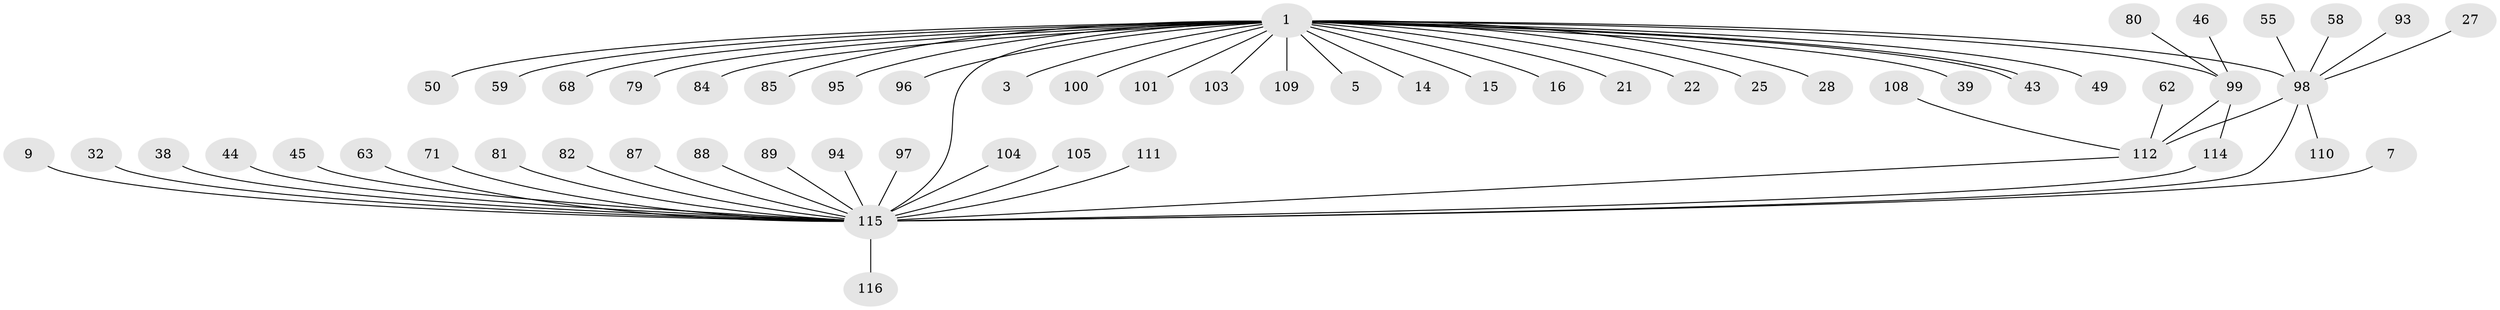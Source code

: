 // original degree distribution, {35: 0.008620689655172414, 13: 0.008620689655172414, 1: 0.5948275862068966, 8: 0.017241379310344827, 7: 0.02586206896551724, 2: 0.21551724137931033, 4: 0.04310344827586207, 3: 0.07758620689655173, 5: 0.008620689655172414}
// Generated by graph-tools (version 1.1) at 2025/48/03/09/25 04:48:28]
// undirected, 58 vertices, 62 edges
graph export_dot {
graph [start="1"]
  node [color=gray90,style=filled];
  1;
  3;
  5;
  7;
  9;
  14;
  15;
  16;
  21 [super="+13"];
  22;
  25;
  27;
  28;
  32;
  38;
  39;
  43;
  44;
  45;
  46;
  49 [super="+42"];
  50;
  55;
  58;
  59;
  62;
  63;
  68;
  71 [super="+54"];
  79;
  80;
  81;
  82 [super="+11"];
  84;
  85 [super="+36"];
  87;
  88;
  89 [super="+48"];
  93;
  94 [super="+56+90"];
  95 [super="+69"];
  96 [super="+72+92"];
  97;
  98 [super="+60+67+64"];
  99 [super="+29"];
  100;
  101;
  103 [super="+78"];
  104 [super="+53"];
  105 [super="+70+76"];
  108;
  109;
  110;
  111;
  112 [super="+20+75"];
  114 [super="+113"];
  115 [super="+106+102"];
  116 [super="+77"];
  1 -- 3;
  1 -- 5;
  1 -- 14;
  1 -- 15;
  1 -- 16;
  1 -- 22;
  1 -- 25;
  1 -- 28;
  1 -- 39;
  1 -- 43;
  1 -- 43;
  1 -- 50;
  1 -- 59;
  1 -- 68;
  1 -- 79;
  1 -- 84;
  1 -- 99 [weight=3];
  1 -- 100;
  1 -- 101;
  1 -- 109;
  1 -- 98 [weight=2];
  1 -- 21;
  1 -- 85;
  1 -- 49;
  1 -- 96;
  1 -- 95;
  1 -- 103;
  1 -- 115 [weight=5];
  7 -- 115;
  9 -- 115;
  27 -- 98;
  32 -- 115;
  38 -- 115;
  44 -- 115;
  45 -- 115;
  46 -- 99;
  55 -- 98;
  58 -- 98;
  62 -- 112;
  63 -- 115;
  71 -- 115;
  80 -- 99;
  81 -- 115;
  82 -- 115;
  87 -- 115;
  88 -- 115;
  89 -- 115;
  93 -- 98;
  94 -- 115;
  97 -- 115;
  98 -- 110;
  98 -- 112 [weight=2];
  98 -- 115;
  99 -- 112;
  99 -- 114;
  104 -- 115;
  105 -- 115;
  108 -- 112;
  111 -- 115;
  112 -- 115;
  114 -- 115;
  115 -- 116;
}
